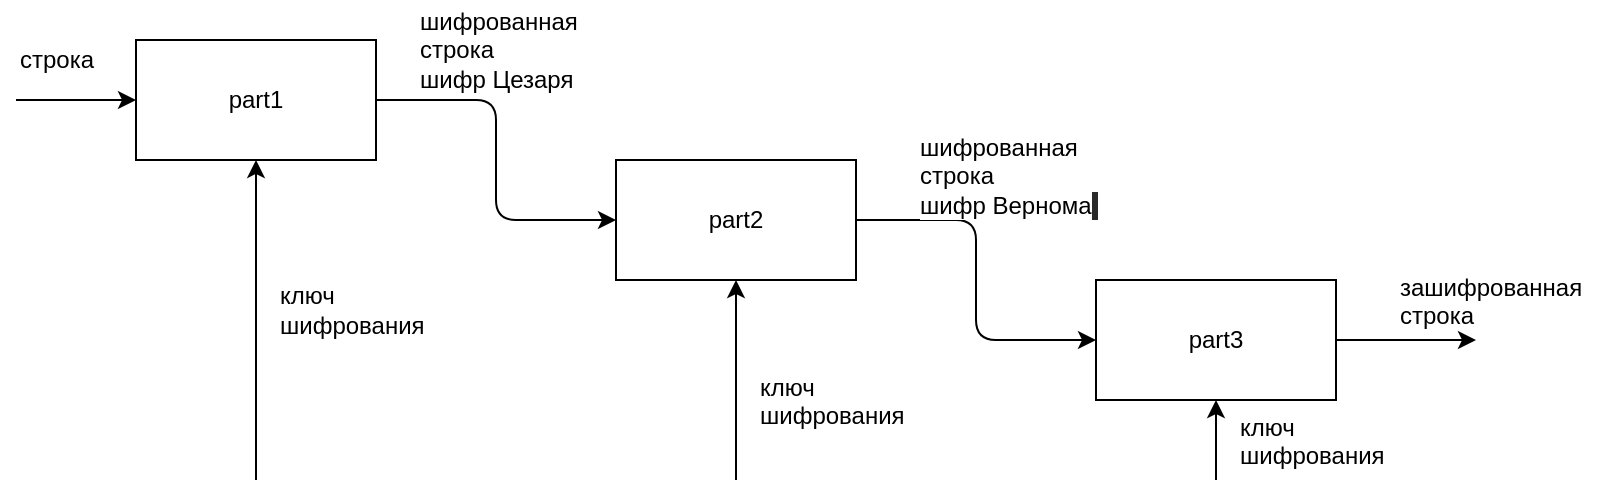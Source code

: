 <mxfile>
    <diagram id="A8NLR7oa86A3SR5LYIBZ" name="Page-1">
        <mxGraphModel dx="617" dy="502" grid="1" gridSize="10" guides="1" tooltips="1" connect="1" arrows="1" fold="1" page="1" pageScale="1" pageWidth="850" pageHeight="1100" math="0" shadow="0">
            <root>
                <mxCell id="0"/>
                <mxCell id="1" parent="0"/>
                <mxCell id="2" value="part2" style="rounded=0;whiteSpace=wrap;html=1;" vertex="1" parent="1">
                    <mxGeometry x="320" y="280" width="120" height="60" as="geometry"/>
                </mxCell>
                <mxCell id="3" value="part3" style="rounded=0;whiteSpace=wrap;html=1;" vertex="1" parent="1">
                    <mxGeometry x="560" y="340" width="120" height="60" as="geometry"/>
                </mxCell>
                <mxCell id="4" value="part1" style="rounded=0;whiteSpace=wrap;html=1;" vertex="1" parent="1">
                    <mxGeometry x="80" y="220" width="120" height="60" as="geometry"/>
                </mxCell>
                <mxCell id="5" value="" style="endArrow=classic;html=1;entryX=0;entryY=0.5;entryDx=0;entryDy=0;" edge="1" parent="1" target="4">
                    <mxGeometry width="50" height="50" relative="1" as="geometry">
                        <mxPoint x="20" y="250" as="sourcePoint"/>
                        <mxPoint x="60" y="280" as="targetPoint"/>
                    </mxGeometry>
                </mxCell>
                <mxCell id="6" value="" style="endArrow=classic;html=1;exitX=1;exitY=0.5;exitDx=0;exitDy=0;entryX=0;entryY=0.5;entryDx=0;entryDy=0;" edge="1" parent="1" source="4" target="2">
                    <mxGeometry width="50" height="50" relative="1" as="geometry">
                        <mxPoint x="280" y="350" as="sourcePoint"/>
                        <mxPoint x="330" y="300" as="targetPoint"/>
                        <Array as="points">
                            <mxPoint x="260" y="250"/>
                            <mxPoint x="260" y="310"/>
                        </Array>
                    </mxGeometry>
                </mxCell>
                <mxCell id="7" value="" style="endArrow=classic;html=1;exitX=1;exitY=0.5;exitDx=0;exitDy=0;entryX=0;entryY=0.5;entryDx=0;entryDy=0;" edge="1" parent="1" source="2" target="3">
                    <mxGeometry width="50" height="50" relative="1" as="geometry">
                        <mxPoint x="470" y="350" as="sourcePoint"/>
                        <mxPoint x="520" y="300" as="targetPoint"/>
                        <Array as="points">
                            <mxPoint x="500" y="310"/>
                            <mxPoint x="500" y="370"/>
                        </Array>
                    </mxGeometry>
                </mxCell>
                <mxCell id="8" value="" style="endArrow=classic;html=1;exitX=1;exitY=0.5;exitDx=0;exitDy=0;" edge="1" parent="1" source="3">
                    <mxGeometry width="50" height="50" relative="1" as="geometry">
                        <mxPoint x="490" y="350" as="sourcePoint"/>
                        <mxPoint x="750" y="370" as="targetPoint"/>
                    </mxGeometry>
                </mxCell>
                <mxCell id="9" value="строка" style="text;html=1;align=center;verticalAlign=middle;resizable=0;points=[];autosize=1;strokeColor=none;" vertex="1" parent="1">
                    <mxGeometry x="15" y="220" width="50" height="20" as="geometry"/>
                </mxCell>
                <mxCell id="10" value="шифрованная&lt;br&gt;строка&lt;br&gt;шифр Цезаря&amp;nbsp;&amp;nbsp;" style="text;html=1;align=left;verticalAlign=middle;resizable=0;points=[];autosize=1;strokeColor=none;" vertex="1" parent="1">
                    <mxGeometry x="220" y="200" width="100" height="50" as="geometry"/>
                </mxCell>
                <mxCell id="11" value="&lt;font color=&quot;#000000&quot; style=&quot;background-color: rgb(255 , 255 , 255)&quot;&gt;&lt;span style=&quot;font-family: &amp;#34;helvetica&amp;#34; ; font-size: 12px ; font-style: normal ; font-weight: 400 ; letter-spacing: normal ; text-align: center ; text-indent: 0px ; text-transform: none ; word-spacing: 0px ; display: inline ; float: none&quot;&gt;шифрованная&lt;/span&gt;&lt;br style=&quot;font-family: &amp;#34;helvetica&amp;#34; ; font-size: 12px ; font-style: normal ; font-weight: 400 ; letter-spacing: normal ; text-align: center ; text-indent: 0px ; text-transform: none ; word-spacing: 0px&quot;&gt;&lt;span style=&quot;font-family: &amp;#34;helvetica&amp;#34; ; font-size: 12px ; font-style: normal ; font-weight: 400 ; letter-spacing: normal ; text-align: center ; text-indent: 0px ; text-transform: none ; word-spacing: 0px ; display: inline ; float: none&quot;&gt;строка&lt;/span&gt;&lt;br style=&quot;font-family: &amp;#34;helvetica&amp;#34; ; font-size: 12px ; font-style: normal ; font-weight: 400 ; letter-spacing: normal ; text-align: center ; text-indent: 0px ; text-transform: none ; word-spacing: 0px&quot;&gt;&lt;span style=&quot;font-family: &amp;#34;helvetica&amp;#34; ; font-size: 12px ; font-style: normal ; font-weight: 400 ; letter-spacing: normal ; text-align: center ; text-indent: 0px ; text-transform: none ; word-spacing: 0px ; display: inline ; float: none&quot;&gt;шифр Вернома&lt;/span&gt;&lt;/font&gt;&lt;span style=&quot;color: rgb(240 , 240 , 240) ; font-family: &amp;#34;helvetica&amp;#34; ; font-size: 12px ; font-style: normal ; font-weight: 400 ; letter-spacing: normal ; text-align: center ; text-indent: 0px ; text-transform: none ; word-spacing: 0px ; background-color: rgb(42 , 42 , 42) ; display: inline ; float: none&quot;&gt;&amp;nbsp;&lt;/span&gt;" style="text;whiteSpace=wrap;html=1;" vertex="1" parent="1">
                    <mxGeometry x="470" y="260" width="110" height="60" as="geometry"/>
                </mxCell>
                <mxCell id="12" value="&lt;span style=&quot;background-color: rgb(255 , 255 , 255)&quot;&gt;&lt;font color=&quot;#000000&quot;&gt;&lt;span style=&quot;font-family: &amp;#34;helvetica&amp;#34; ; font-size: 12px ; font-style: normal ; font-weight: 400 ; letter-spacing: normal ; text-align: center ; text-indent: 0px ; text-transform: none ; word-spacing: 0px ; display: inline ; float: none&quot;&gt;зашифрованная&lt;/span&gt;&lt;br style=&quot;font-family: &amp;#34;helvetica&amp;#34; ; font-size: 12px ; font-style: normal ; font-weight: 400 ; letter-spacing: normal ; text-align: center ; text-indent: 0px ; text-transform: none ; word-spacing: 0px&quot;&gt;&lt;span style=&quot;font-family: &amp;#34;helvetica&amp;#34; ; font-size: 12px ; font-style: normal ; font-weight: 400 ; letter-spacing: normal ; text-align: center ; text-indent: 0px ; text-transform: none ; word-spacing: 0px ; display: inline ; float: none&quot;&gt;строка&lt;/span&gt;&lt;/font&gt;&lt;/span&gt;" style="text;whiteSpace=wrap;html=1;" vertex="1" parent="1">
                    <mxGeometry x="710" y="330" width="110" height="60" as="geometry"/>
                </mxCell>
                <mxCell id="13" value="" style="endArrow=classic;html=1;entryX=0.5;entryY=1;entryDx=0;entryDy=0;" edge="1" parent="1" target="4">
                    <mxGeometry width="50" height="50" relative="1" as="geometry">
                        <mxPoint x="140" y="440" as="sourcePoint"/>
                        <mxPoint x="310" y="300" as="targetPoint"/>
                    </mxGeometry>
                </mxCell>
                <mxCell id="14" value="" style="endArrow=classic;html=1;entryX=0.5;entryY=1;entryDx=0;entryDy=0;" edge="1" parent="1" target="2">
                    <mxGeometry width="50" height="50" relative="1" as="geometry">
                        <mxPoint x="380" y="440" as="sourcePoint"/>
                        <mxPoint x="310" y="300" as="targetPoint"/>
                    </mxGeometry>
                </mxCell>
                <mxCell id="15" value="" style="endArrow=classic;html=1;entryX=0.5;entryY=1;entryDx=0;entryDy=0;" edge="1" parent="1" target="3">
                    <mxGeometry width="50" height="50" relative="1" as="geometry">
                        <mxPoint x="620" y="440" as="sourcePoint"/>
                        <mxPoint x="540" y="300" as="targetPoint"/>
                    </mxGeometry>
                </mxCell>
                <mxCell id="16" value="ключ &lt;br&gt;шифрования" style="text;html=1;align=left;verticalAlign=middle;resizable=0;points=[];autosize=1;strokeColor=none;" vertex="1" parent="1">
                    <mxGeometry x="150" y="340" width="90" height="30" as="geometry"/>
                </mxCell>
                <mxCell id="18" value="&lt;font color=&quot;#000000&quot; style=&quot;background-color: rgb(255 , 255 , 255)&quot;&gt;&lt;span style=&quot;font-family: &amp;#34;helvetica&amp;#34; ; font-size: 12px ; font-style: normal ; font-weight: 400 ; letter-spacing: normal ; text-align: left ; text-indent: 0px ; text-transform: none ; word-spacing: 0px ; display: inline ; float: none&quot;&gt;ключ&lt;/span&gt;&lt;br style=&quot;font-family: &amp;#34;helvetica&amp;#34; ; font-size: 12px ; font-style: normal ; font-weight: 400 ; letter-spacing: normal ; text-align: left ; text-indent: 0px ; text-transform: none ; word-spacing: 0px&quot;&gt;&lt;span style=&quot;font-family: &amp;#34;helvetica&amp;#34; ; font-size: 12px ; font-style: normal ; font-weight: 400 ; letter-spacing: normal ; text-align: left ; text-indent: 0px ; text-transform: none ; word-spacing: 0px ; display: inline ; float: none&quot;&gt;шифрования&lt;/span&gt;&lt;/font&gt;" style="text;whiteSpace=wrap;html=1;" vertex="1" parent="1">
                    <mxGeometry x="390" y="380" width="100" height="40" as="geometry"/>
                </mxCell>
                <mxCell id="19" value="&lt;span style=&quot;background-color: rgb(255 , 255 , 255)&quot;&gt;&lt;font color=&quot;#000000&quot;&gt;&lt;span style=&quot;font-family: &amp;#34;helvetica&amp;#34; ; font-size: 12px ; font-style: normal ; font-weight: 400 ; letter-spacing: normal ; text-align: left ; text-indent: 0px ; text-transform: none ; word-spacing: 0px ; display: inline ; float: none&quot;&gt;ключ&lt;/span&gt;&lt;br style=&quot;font-family: &amp;#34;helvetica&amp;#34; ; font-size: 12px ; font-style: normal ; font-weight: 400 ; letter-spacing: normal ; text-align: left ; text-indent: 0px ; text-transform: none ; word-spacing: 0px&quot;&gt;&lt;span style=&quot;font-family: &amp;#34;helvetica&amp;#34; ; font-size: 12px ; font-style: normal ; font-weight: 400 ; letter-spacing: normal ; text-align: left ; text-indent: 0px ; text-transform: none ; word-spacing: 0px ; display: inline ; float: none&quot;&gt;шифрования&lt;/span&gt;&lt;/font&gt;&lt;/span&gt;" style="text;whiteSpace=wrap;html=1;" vertex="1" parent="1">
                    <mxGeometry x="630" y="400" width="100" height="40" as="geometry"/>
                </mxCell>
            </root>
        </mxGraphModel>
    </diagram>
</mxfile>